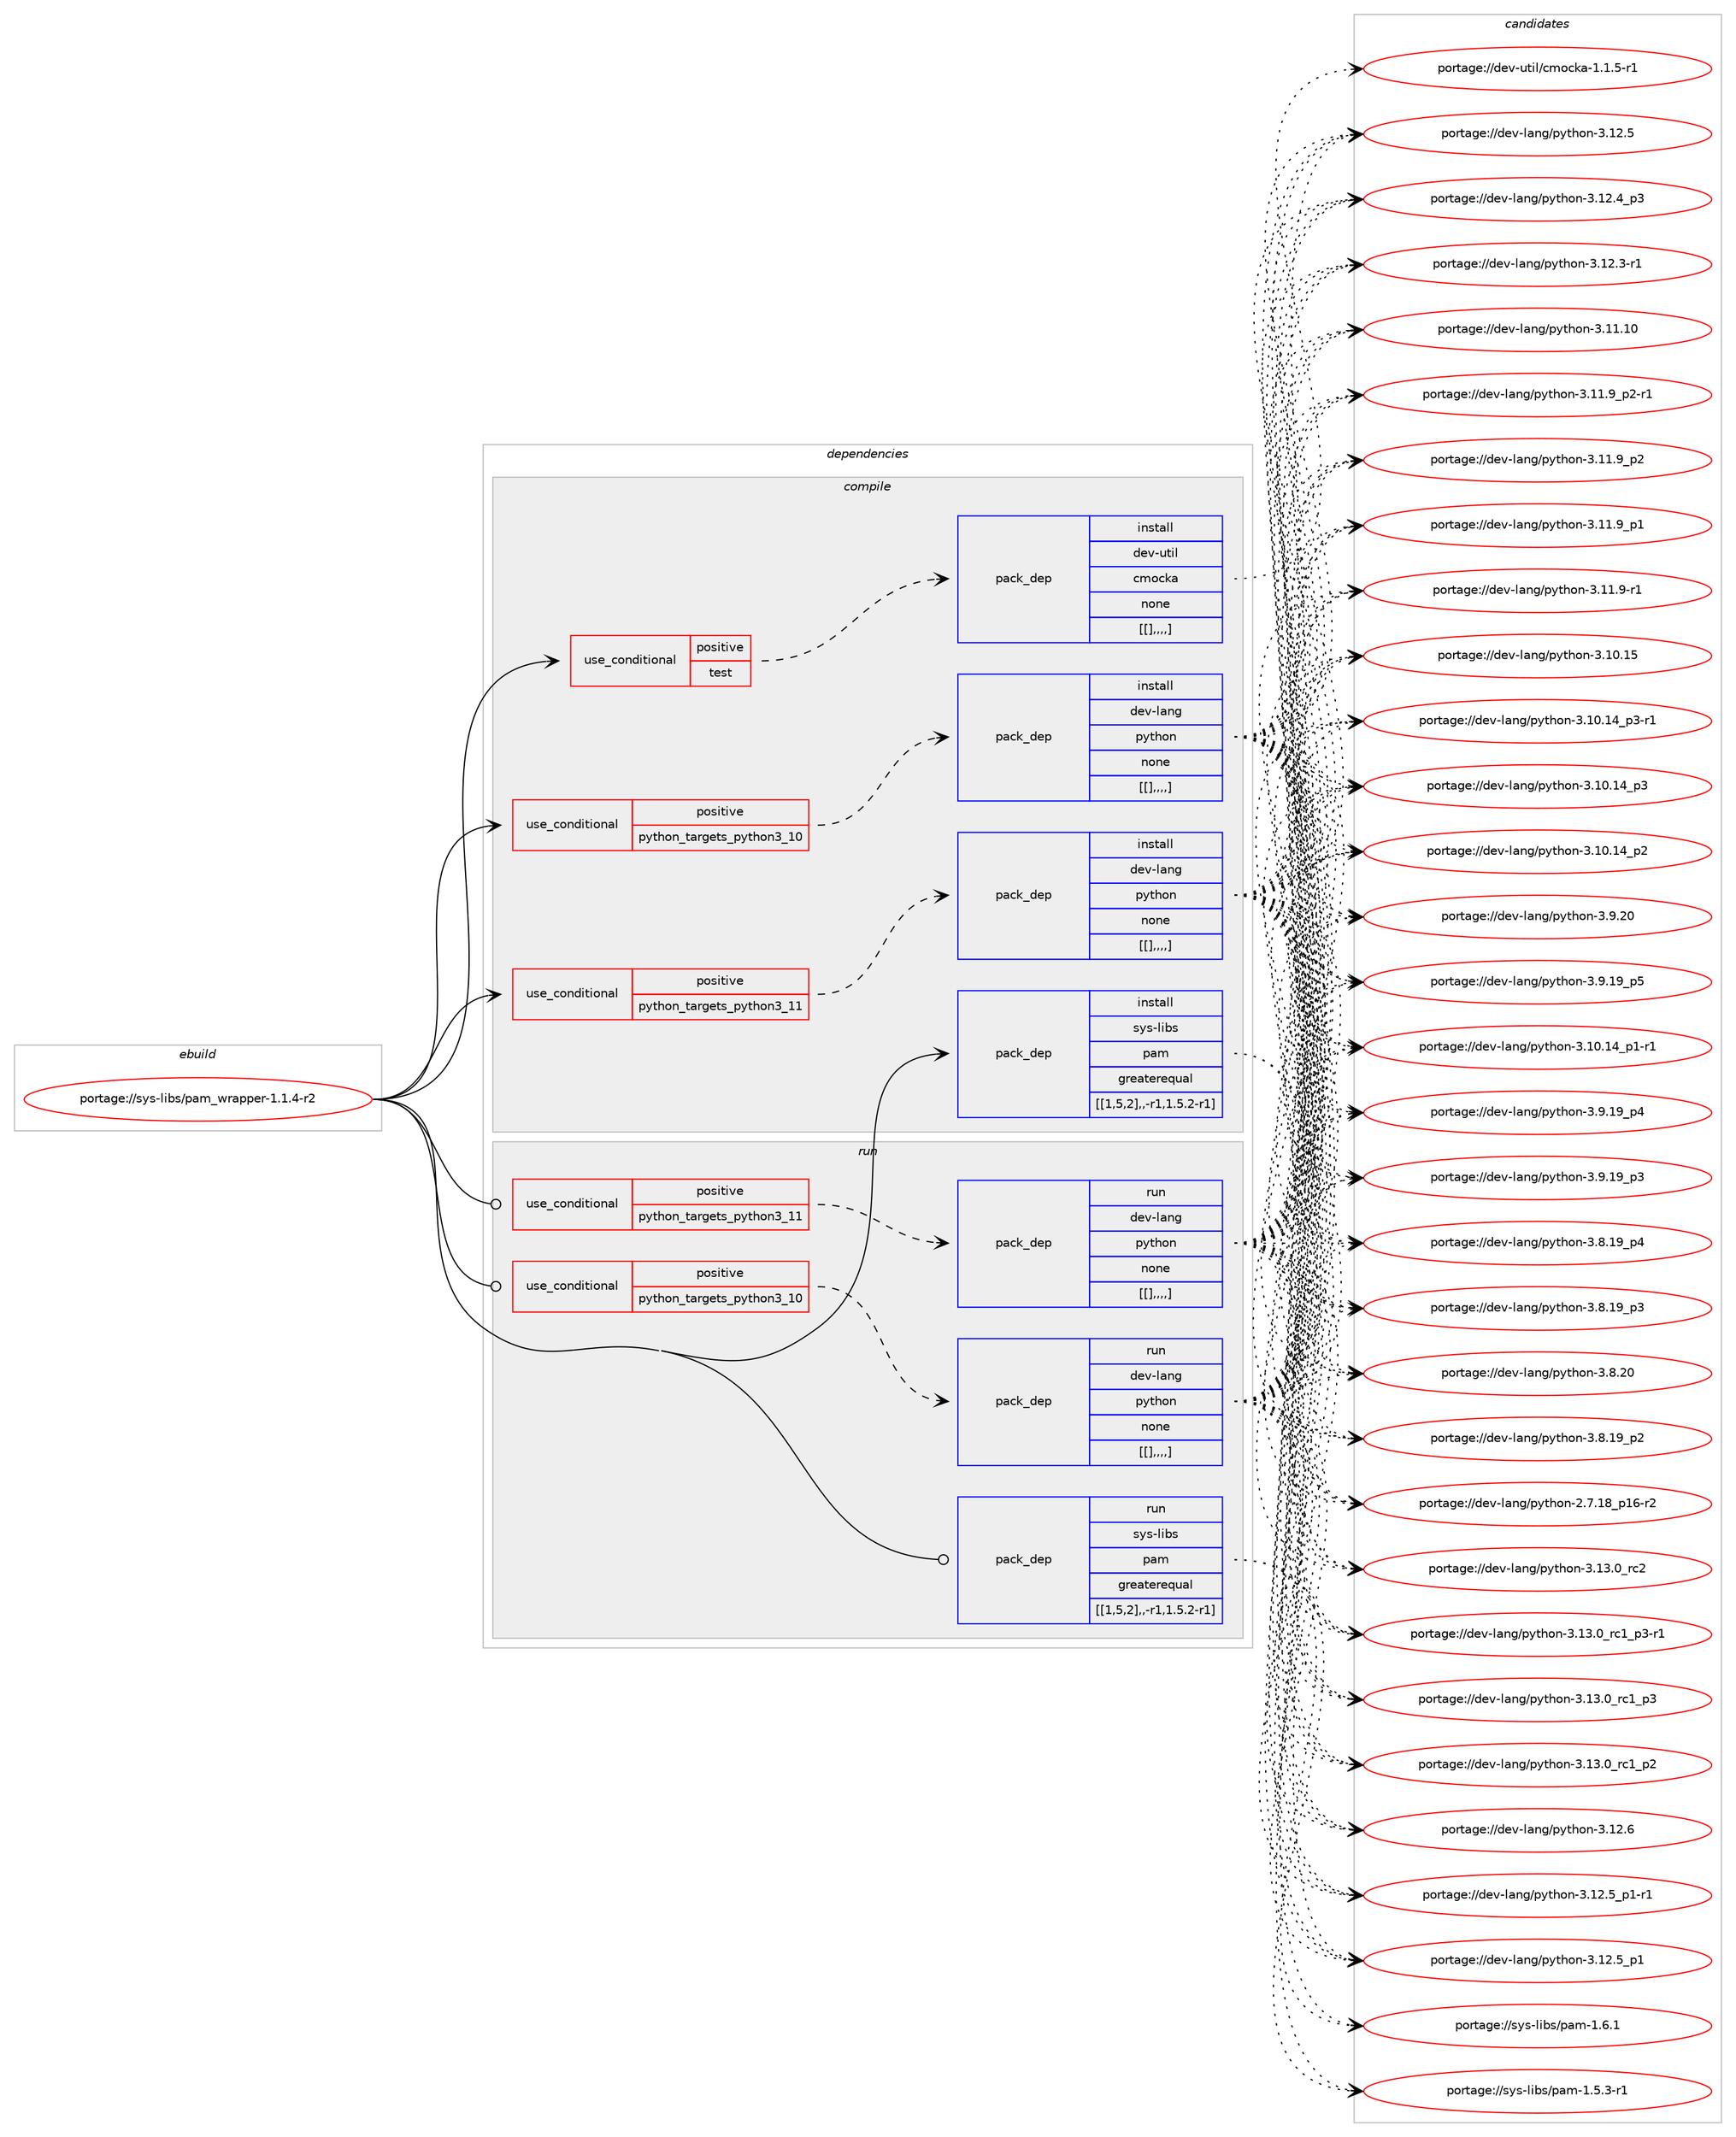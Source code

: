 digraph prolog {

# *************
# Graph options
# *************

newrank=true;
concentrate=true;
compound=true;
graph [rankdir=LR,fontname=Helvetica,fontsize=10,ranksep=1.5];#, ranksep=2.5, nodesep=0.2];
edge  [arrowhead=vee];
node  [fontname=Helvetica,fontsize=10];

# **********
# The ebuild
# **********

subgraph cluster_leftcol {
color=gray;
label=<<i>ebuild</i>>;
id [label="portage://sys-libs/pam_wrapper-1.1.4-r2", color=red, width=4, href="../sys-libs/pam_wrapper-1.1.4-r2.svg"];
}

# ****************
# The dependencies
# ****************

subgraph cluster_midcol {
color=gray;
label=<<i>dependencies</i>>;
subgraph cluster_compile {
fillcolor="#eeeeee";
style=filled;
label=<<i>compile</i>>;
subgraph cond122720 {
dependency460423 [label=<<TABLE BORDER="0" CELLBORDER="1" CELLSPACING="0" CELLPADDING="4"><TR><TD ROWSPAN="3" CELLPADDING="10">use_conditional</TD></TR><TR><TD>positive</TD></TR><TR><TD>python_targets_python3_10</TD></TR></TABLE>>, shape=none, color=red];
subgraph pack334583 {
dependency460424 [label=<<TABLE BORDER="0" CELLBORDER="1" CELLSPACING="0" CELLPADDING="4" WIDTH="220"><TR><TD ROWSPAN="6" CELLPADDING="30">pack_dep</TD></TR><TR><TD WIDTH="110">install</TD></TR><TR><TD>dev-lang</TD></TR><TR><TD>python</TD></TR><TR><TD>none</TD></TR><TR><TD>[[],,,,]</TD></TR></TABLE>>, shape=none, color=blue];
}
dependency460423:e -> dependency460424:w [weight=20,style="dashed",arrowhead="vee"];
}
id:e -> dependency460423:w [weight=20,style="solid",arrowhead="vee"];
subgraph cond122721 {
dependency460425 [label=<<TABLE BORDER="0" CELLBORDER="1" CELLSPACING="0" CELLPADDING="4"><TR><TD ROWSPAN="3" CELLPADDING="10">use_conditional</TD></TR><TR><TD>positive</TD></TR><TR><TD>python_targets_python3_11</TD></TR></TABLE>>, shape=none, color=red];
subgraph pack334584 {
dependency460426 [label=<<TABLE BORDER="0" CELLBORDER="1" CELLSPACING="0" CELLPADDING="4" WIDTH="220"><TR><TD ROWSPAN="6" CELLPADDING="30">pack_dep</TD></TR><TR><TD WIDTH="110">install</TD></TR><TR><TD>dev-lang</TD></TR><TR><TD>python</TD></TR><TR><TD>none</TD></TR><TR><TD>[[],,,,]</TD></TR></TABLE>>, shape=none, color=blue];
}
dependency460425:e -> dependency460426:w [weight=20,style="dashed",arrowhead="vee"];
}
id:e -> dependency460425:w [weight=20,style="solid",arrowhead="vee"];
subgraph cond122722 {
dependency460427 [label=<<TABLE BORDER="0" CELLBORDER="1" CELLSPACING="0" CELLPADDING="4"><TR><TD ROWSPAN="3" CELLPADDING="10">use_conditional</TD></TR><TR><TD>positive</TD></TR><TR><TD>test</TD></TR></TABLE>>, shape=none, color=red];
subgraph pack334585 {
dependency460428 [label=<<TABLE BORDER="0" CELLBORDER="1" CELLSPACING="0" CELLPADDING="4" WIDTH="220"><TR><TD ROWSPAN="6" CELLPADDING="30">pack_dep</TD></TR><TR><TD WIDTH="110">install</TD></TR><TR><TD>dev-util</TD></TR><TR><TD>cmocka</TD></TR><TR><TD>none</TD></TR><TR><TD>[[],,,,]</TD></TR></TABLE>>, shape=none, color=blue];
}
dependency460427:e -> dependency460428:w [weight=20,style="dashed",arrowhead="vee"];
}
id:e -> dependency460427:w [weight=20,style="solid",arrowhead="vee"];
subgraph pack334586 {
dependency460429 [label=<<TABLE BORDER="0" CELLBORDER="1" CELLSPACING="0" CELLPADDING="4" WIDTH="220"><TR><TD ROWSPAN="6" CELLPADDING="30">pack_dep</TD></TR><TR><TD WIDTH="110">install</TD></TR><TR><TD>sys-libs</TD></TR><TR><TD>pam</TD></TR><TR><TD>greaterequal</TD></TR><TR><TD>[[1,5,2],,-r1,1.5.2-r1]</TD></TR></TABLE>>, shape=none, color=blue];
}
id:e -> dependency460429:w [weight=20,style="solid",arrowhead="vee"];
}
subgraph cluster_compileandrun {
fillcolor="#eeeeee";
style=filled;
label=<<i>compile and run</i>>;
}
subgraph cluster_run {
fillcolor="#eeeeee";
style=filled;
label=<<i>run</i>>;
subgraph cond122723 {
dependency460430 [label=<<TABLE BORDER="0" CELLBORDER="1" CELLSPACING="0" CELLPADDING="4"><TR><TD ROWSPAN="3" CELLPADDING="10">use_conditional</TD></TR><TR><TD>positive</TD></TR><TR><TD>python_targets_python3_10</TD></TR></TABLE>>, shape=none, color=red];
subgraph pack334587 {
dependency460431 [label=<<TABLE BORDER="0" CELLBORDER="1" CELLSPACING="0" CELLPADDING="4" WIDTH="220"><TR><TD ROWSPAN="6" CELLPADDING="30">pack_dep</TD></TR><TR><TD WIDTH="110">run</TD></TR><TR><TD>dev-lang</TD></TR><TR><TD>python</TD></TR><TR><TD>none</TD></TR><TR><TD>[[],,,,]</TD></TR></TABLE>>, shape=none, color=blue];
}
dependency460430:e -> dependency460431:w [weight=20,style="dashed",arrowhead="vee"];
}
id:e -> dependency460430:w [weight=20,style="solid",arrowhead="odot"];
subgraph cond122724 {
dependency460432 [label=<<TABLE BORDER="0" CELLBORDER="1" CELLSPACING="0" CELLPADDING="4"><TR><TD ROWSPAN="3" CELLPADDING="10">use_conditional</TD></TR><TR><TD>positive</TD></TR><TR><TD>python_targets_python3_11</TD></TR></TABLE>>, shape=none, color=red];
subgraph pack334588 {
dependency460433 [label=<<TABLE BORDER="0" CELLBORDER="1" CELLSPACING="0" CELLPADDING="4" WIDTH="220"><TR><TD ROWSPAN="6" CELLPADDING="30">pack_dep</TD></TR><TR><TD WIDTH="110">run</TD></TR><TR><TD>dev-lang</TD></TR><TR><TD>python</TD></TR><TR><TD>none</TD></TR><TR><TD>[[],,,,]</TD></TR></TABLE>>, shape=none, color=blue];
}
dependency460432:e -> dependency460433:w [weight=20,style="dashed",arrowhead="vee"];
}
id:e -> dependency460432:w [weight=20,style="solid",arrowhead="odot"];
subgraph pack334589 {
dependency460434 [label=<<TABLE BORDER="0" CELLBORDER="1" CELLSPACING="0" CELLPADDING="4" WIDTH="220"><TR><TD ROWSPAN="6" CELLPADDING="30">pack_dep</TD></TR><TR><TD WIDTH="110">run</TD></TR><TR><TD>sys-libs</TD></TR><TR><TD>pam</TD></TR><TR><TD>greaterequal</TD></TR><TR><TD>[[1,5,2],,-r1,1.5.2-r1]</TD></TR></TABLE>>, shape=none, color=blue];
}
id:e -> dependency460434:w [weight=20,style="solid",arrowhead="odot"];
}
}

# **************
# The candidates
# **************

subgraph cluster_choices {
rank=same;
color=gray;
label=<<i>candidates</i>>;

subgraph choice334583 {
color=black;
nodesep=1;
choice10010111845108971101034711212111610411111045514649514648951149950 [label="portage://dev-lang/python-3.13.0_rc2", color=red, width=4,href="../dev-lang/python-3.13.0_rc2.svg"];
choice1001011184510897110103471121211161041111104551464951464895114994995112514511449 [label="portage://dev-lang/python-3.13.0_rc1_p3-r1", color=red, width=4,href="../dev-lang/python-3.13.0_rc1_p3-r1.svg"];
choice100101118451089711010347112121116104111110455146495146489511499499511251 [label="portage://dev-lang/python-3.13.0_rc1_p3", color=red, width=4,href="../dev-lang/python-3.13.0_rc1_p3.svg"];
choice100101118451089711010347112121116104111110455146495146489511499499511250 [label="portage://dev-lang/python-3.13.0_rc1_p2", color=red, width=4,href="../dev-lang/python-3.13.0_rc1_p2.svg"];
choice10010111845108971101034711212111610411111045514649504654 [label="portage://dev-lang/python-3.12.6", color=red, width=4,href="../dev-lang/python-3.12.6.svg"];
choice1001011184510897110103471121211161041111104551464950465395112494511449 [label="portage://dev-lang/python-3.12.5_p1-r1", color=red, width=4,href="../dev-lang/python-3.12.5_p1-r1.svg"];
choice100101118451089711010347112121116104111110455146495046539511249 [label="portage://dev-lang/python-3.12.5_p1", color=red, width=4,href="../dev-lang/python-3.12.5_p1.svg"];
choice10010111845108971101034711212111610411111045514649504653 [label="portage://dev-lang/python-3.12.5", color=red, width=4,href="../dev-lang/python-3.12.5.svg"];
choice100101118451089711010347112121116104111110455146495046529511251 [label="portage://dev-lang/python-3.12.4_p3", color=red, width=4,href="../dev-lang/python-3.12.4_p3.svg"];
choice100101118451089711010347112121116104111110455146495046514511449 [label="portage://dev-lang/python-3.12.3-r1", color=red, width=4,href="../dev-lang/python-3.12.3-r1.svg"];
choice1001011184510897110103471121211161041111104551464949464948 [label="portage://dev-lang/python-3.11.10", color=red, width=4,href="../dev-lang/python-3.11.10.svg"];
choice1001011184510897110103471121211161041111104551464949465795112504511449 [label="portage://dev-lang/python-3.11.9_p2-r1", color=red, width=4,href="../dev-lang/python-3.11.9_p2-r1.svg"];
choice100101118451089711010347112121116104111110455146494946579511250 [label="portage://dev-lang/python-3.11.9_p2", color=red, width=4,href="../dev-lang/python-3.11.9_p2.svg"];
choice100101118451089711010347112121116104111110455146494946579511249 [label="portage://dev-lang/python-3.11.9_p1", color=red, width=4,href="../dev-lang/python-3.11.9_p1.svg"];
choice100101118451089711010347112121116104111110455146494946574511449 [label="portage://dev-lang/python-3.11.9-r1", color=red, width=4,href="../dev-lang/python-3.11.9-r1.svg"];
choice1001011184510897110103471121211161041111104551464948464953 [label="portage://dev-lang/python-3.10.15", color=red, width=4,href="../dev-lang/python-3.10.15.svg"];
choice100101118451089711010347112121116104111110455146494846495295112514511449 [label="portage://dev-lang/python-3.10.14_p3-r1", color=red, width=4,href="../dev-lang/python-3.10.14_p3-r1.svg"];
choice10010111845108971101034711212111610411111045514649484649529511251 [label="portage://dev-lang/python-3.10.14_p3", color=red, width=4,href="../dev-lang/python-3.10.14_p3.svg"];
choice10010111845108971101034711212111610411111045514649484649529511250 [label="portage://dev-lang/python-3.10.14_p2", color=red, width=4,href="../dev-lang/python-3.10.14_p2.svg"];
choice100101118451089711010347112121116104111110455146494846495295112494511449 [label="portage://dev-lang/python-3.10.14_p1-r1", color=red, width=4,href="../dev-lang/python-3.10.14_p1-r1.svg"];
choice10010111845108971101034711212111610411111045514657465048 [label="portage://dev-lang/python-3.9.20", color=red, width=4,href="../dev-lang/python-3.9.20.svg"];
choice100101118451089711010347112121116104111110455146574649579511253 [label="portage://dev-lang/python-3.9.19_p5", color=red, width=4,href="../dev-lang/python-3.9.19_p5.svg"];
choice100101118451089711010347112121116104111110455146574649579511252 [label="portage://dev-lang/python-3.9.19_p4", color=red, width=4,href="../dev-lang/python-3.9.19_p4.svg"];
choice100101118451089711010347112121116104111110455146574649579511251 [label="portage://dev-lang/python-3.9.19_p3", color=red, width=4,href="../dev-lang/python-3.9.19_p3.svg"];
choice10010111845108971101034711212111610411111045514656465048 [label="portage://dev-lang/python-3.8.20", color=red, width=4,href="../dev-lang/python-3.8.20.svg"];
choice100101118451089711010347112121116104111110455146564649579511252 [label="portage://dev-lang/python-3.8.19_p4", color=red, width=4,href="../dev-lang/python-3.8.19_p4.svg"];
choice100101118451089711010347112121116104111110455146564649579511251 [label="portage://dev-lang/python-3.8.19_p3", color=red, width=4,href="../dev-lang/python-3.8.19_p3.svg"];
choice100101118451089711010347112121116104111110455146564649579511250 [label="portage://dev-lang/python-3.8.19_p2", color=red, width=4,href="../dev-lang/python-3.8.19_p2.svg"];
choice100101118451089711010347112121116104111110455046554649569511249544511450 [label="portage://dev-lang/python-2.7.18_p16-r2", color=red, width=4,href="../dev-lang/python-2.7.18_p16-r2.svg"];
dependency460424:e -> choice10010111845108971101034711212111610411111045514649514648951149950:w [style=dotted,weight="100"];
dependency460424:e -> choice1001011184510897110103471121211161041111104551464951464895114994995112514511449:w [style=dotted,weight="100"];
dependency460424:e -> choice100101118451089711010347112121116104111110455146495146489511499499511251:w [style=dotted,weight="100"];
dependency460424:e -> choice100101118451089711010347112121116104111110455146495146489511499499511250:w [style=dotted,weight="100"];
dependency460424:e -> choice10010111845108971101034711212111610411111045514649504654:w [style=dotted,weight="100"];
dependency460424:e -> choice1001011184510897110103471121211161041111104551464950465395112494511449:w [style=dotted,weight="100"];
dependency460424:e -> choice100101118451089711010347112121116104111110455146495046539511249:w [style=dotted,weight="100"];
dependency460424:e -> choice10010111845108971101034711212111610411111045514649504653:w [style=dotted,weight="100"];
dependency460424:e -> choice100101118451089711010347112121116104111110455146495046529511251:w [style=dotted,weight="100"];
dependency460424:e -> choice100101118451089711010347112121116104111110455146495046514511449:w [style=dotted,weight="100"];
dependency460424:e -> choice1001011184510897110103471121211161041111104551464949464948:w [style=dotted,weight="100"];
dependency460424:e -> choice1001011184510897110103471121211161041111104551464949465795112504511449:w [style=dotted,weight="100"];
dependency460424:e -> choice100101118451089711010347112121116104111110455146494946579511250:w [style=dotted,weight="100"];
dependency460424:e -> choice100101118451089711010347112121116104111110455146494946579511249:w [style=dotted,weight="100"];
dependency460424:e -> choice100101118451089711010347112121116104111110455146494946574511449:w [style=dotted,weight="100"];
dependency460424:e -> choice1001011184510897110103471121211161041111104551464948464953:w [style=dotted,weight="100"];
dependency460424:e -> choice100101118451089711010347112121116104111110455146494846495295112514511449:w [style=dotted,weight="100"];
dependency460424:e -> choice10010111845108971101034711212111610411111045514649484649529511251:w [style=dotted,weight="100"];
dependency460424:e -> choice10010111845108971101034711212111610411111045514649484649529511250:w [style=dotted,weight="100"];
dependency460424:e -> choice100101118451089711010347112121116104111110455146494846495295112494511449:w [style=dotted,weight="100"];
dependency460424:e -> choice10010111845108971101034711212111610411111045514657465048:w [style=dotted,weight="100"];
dependency460424:e -> choice100101118451089711010347112121116104111110455146574649579511253:w [style=dotted,weight="100"];
dependency460424:e -> choice100101118451089711010347112121116104111110455146574649579511252:w [style=dotted,weight="100"];
dependency460424:e -> choice100101118451089711010347112121116104111110455146574649579511251:w [style=dotted,weight="100"];
dependency460424:e -> choice10010111845108971101034711212111610411111045514656465048:w [style=dotted,weight="100"];
dependency460424:e -> choice100101118451089711010347112121116104111110455146564649579511252:w [style=dotted,weight="100"];
dependency460424:e -> choice100101118451089711010347112121116104111110455146564649579511251:w [style=dotted,weight="100"];
dependency460424:e -> choice100101118451089711010347112121116104111110455146564649579511250:w [style=dotted,weight="100"];
dependency460424:e -> choice100101118451089711010347112121116104111110455046554649569511249544511450:w [style=dotted,weight="100"];
}
subgraph choice334584 {
color=black;
nodesep=1;
choice10010111845108971101034711212111610411111045514649514648951149950 [label="portage://dev-lang/python-3.13.0_rc2", color=red, width=4,href="../dev-lang/python-3.13.0_rc2.svg"];
choice1001011184510897110103471121211161041111104551464951464895114994995112514511449 [label="portage://dev-lang/python-3.13.0_rc1_p3-r1", color=red, width=4,href="../dev-lang/python-3.13.0_rc1_p3-r1.svg"];
choice100101118451089711010347112121116104111110455146495146489511499499511251 [label="portage://dev-lang/python-3.13.0_rc1_p3", color=red, width=4,href="../dev-lang/python-3.13.0_rc1_p3.svg"];
choice100101118451089711010347112121116104111110455146495146489511499499511250 [label="portage://dev-lang/python-3.13.0_rc1_p2", color=red, width=4,href="../dev-lang/python-3.13.0_rc1_p2.svg"];
choice10010111845108971101034711212111610411111045514649504654 [label="portage://dev-lang/python-3.12.6", color=red, width=4,href="../dev-lang/python-3.12.6.svg"];
choice1001011184510897110103471121211161041111104551464950465395112494511449 [label="portage://dev-lang/python-3.12.5_p1-r1", color=red, width=4,href="../dev-lang/python-3.12.5_p1-r1.svg"];
choice100101118451089711010347112121116104111110455146495046539511249 [label="portage://dev-lang/python-3.12.5_p1", color=red, width=4,href="../dev-lang/python-3.12.5_p1.svg"];
choice10010111845108971101034711212111610411111045514649504653 [label="portage://dev-lang/python-3.12.5", color=red, width=4,href="../dev-lang/python-3.12.5.svg"];
choice100101118451089711010347112121116104111110455146495046529511251 [label="portage://dev-lang/python-3.12.4_p3", color=red, width=4,href="../dev-lang/python-3.12.4_p3.svg"];
choice100101118451089711010347112121116104111110455146495046514511449 [label="portage://dev-lang/python-3.12.3-r1", color=red, width=4,href="../dev-lang/python-3.12.3-r1.svg"];
choice1001011184510897110103471121211161041111104551464949464948 [label="portage://dev-lang/python-3.11.10", color=red, width=4,href="../dev-lang/python-3.11.10.svg"];
choice1001011184510897110103471121211161041111104551464949465795112504511449 [label="portage://dev-lang/python-3.11.9_p2-r1", color=red, width=4,href="../dev-lang/python-3.11.9_p2-r1.svg"];
choice100101118451089711010347112121116104111110455146494946579511250 [label="portage://dev-lang/python-3.11.9_p2", color=red, width=4,href="../dev-lang/python-3.11.9_p2.svg"];
choice100101118451089711010347112121116104111110455146494946579511249 [label="portage://dev-lang/python-3.11.9_p1", color=red, width=4,href="../dev-lang/python-3.11.9_p1.svg"];
choice100101118451089711010347112121116104111110455146494946574511449 [label="portage://dev-lang/python-3.11.9-r1", color=red, width=4,href="../dev-lang/python-3.11.9-r1.svg"];
choice1001011184510897110103471121211161041111104551464948464953 [label="portage://dev-lang/python-3.10.15", color=red, width=4,href="../dev-lang/python-3.10.15.svg"];
choice100101118451089711010347112121116104111110455146494846495295112514511449 [label="portage://dev-lang/python-3.10.14_p3-r1", color=red, width=4,href="../dev-lang/python-3.10.14_p3-r1.svg"];
choice10010111845108971101034711212111610411111045514649484649529511251 [label="portage://dev-lang/python-3.10.14_p3", color=red, width=4,href="../dev-lang/python-3.10.14_p3.svg"];
choice10010111845108971101034711212111610411111045514649484649529511250 [label="portage://dev-lang/python-3.10.14_p2", color=red, width=4,href="../dev-lang/python-3.10.14_p2.svg"];
choice100101118451089711010347112121116104111110455146494846495295112494511449 [label="portage://dev-lang/python-3.10.14_p1-r1", color=red, width=4,href="../dev-lang/python-3.10.14_p1-r1.svg"];
choice10010111845108971101034711212111610411111045514657465048 [label="portage://dev-lang/python-3.9.20", color=red, width=4,href="../dev-lang/python-3.9.20.svg"];
choice100101118451089711010347112121116104111110455146574649579511253 [label="portage://dev-lang/python-3.9.19_p5", color=red, width=4,href="../dev-lang/python-3.9.19_p5.svg"];
choice100101118451089711010347112121116104111110455146574649579511252 [label="portage://dev-lang/python-3.9.19_p4", color=red, width=4,href="../dev-lang/python-3.9.19_p4.svg"];
choice100101118451089711010347112121116104111110455146574649579511251 [label="portage://dev-lang/python-3.9.19_p3", color=red, width=4,href="../dev-lang/python-3.9.19_p3.svg"];
choice10010111845108971101034711212111610411111045514656465048 [label="portage://dev-lang/python-3.8.20", color=red, width=4,href="../dev-lang/python-3.8.20.svg"];
choice100101118451089711010347112121116104111110455146564649579511252 [label="portage://dev-lang/python-3.8.19_p4", color=red, width=4,href="../dev-lang/python-3.8.19_p4.svg"];
choice100101118451089711010347112121116104111110455146564649579511251 [label="portage://dev-lang/python-3.8.19_p3", color=red, width=4,href="../dev-lang/python-3.8.19_p3.svg"];
choice100101118451089711010347112121116104111110455146564649579511250 [label="portage://dev-lang/python-3.8.19_p2", color=red, width=4,href="../dev-lang/python-3.8.19_p2.svg"];
choice100101118451089711010347112121116104111110455046554649569511249544511450 [label="portage://dev-lang/python-2.7.18_p16-r2", color=red, width=4,href="../dev-lang/python-2.7.18_p16-r2.svg"];
dependency460426:e -> choice10010111845108971101034711212111610411111045514649514648951149950:w [style=dotted,weight="100"];
dependency460426:e -> choice1001011184510897110103471121211161041111104551464951464895114994995112514511449:w [style=dotted,weight="100"];
dependency460426:e -> choice100101118451089711010347112121116104111110455146495146489511499499511251:w [style=dotted,weight="100"];
dependency460426:e -> choice100101118451089711010347112121116104111110455146495146489511499499511250:w [style=dotted,weight="100"];
dependency460426:e -> choice10010111845108971101034711212111610411111045514649504654:w [style=dotted,weight="100"];
dependency460426:e -> choice1001011184510897110103471121211161041111104551464950465395112494511449:w [style=dotted,weight="100"];
dependency460426:e -> choice100101118451089711010347112121116104111110455146495046539511249:w [style=dotted,weight="100"];
dependency460426:e -> choice10010111845108971101034711212111610411111045514649504653:w [style=dotted,weight="100"];
dependency460426:e -> choice100101118451089711010347112121116104111110455146495046529511251:w [style=dotted,weight="100"];
dependency460426:e -> choice100101118451089711010347112121116104111110455146495046514511449:w [style=dotted,weight="100"];
dependency460426:e -> choice1001011184510897110103471121211161041111104551464949464948:w [style=dotted,weight="100"];
dependency460426:e -> choice1001011184510897110103471121211161041111104551464949465795112504511449:w [style=dotted,weight="100"];
dependency460426:e -> choice100101118451089711010347112121116104111110455146494946579511250:w [style=dotted,weight="100"];
dependency460426:e -> choice100101118451089711010347112121116104111110455146494946579511249:w [style=dotted,weight="100"];
dependency460426:e -> choice100101118451089711010347112121116104111110455146494946574511449:w [style=dotted,weight="100"];
dependency460426:e -> choice1001011184510897110103471121211161041111104551464948464953:w [style=dotted,weight="100"];
dependency460426:e -> choice100101118451089711010347112121116104111110455146494846495295112514511449:w [style=dotted,weight="100"];
dependency460426:e -> choice10010111845108971101034711212111610411111045514649484649529511251:w [style=dotted,weight="100"];
dependency460426:e -> choice10010111845108971101034711212111610411111045514649484649529511250:w [style=dotted,weight="100"];
dependency460426:e -> choice100101118451089711010347112121116104111110455146494846495295112494511449:w [style=dotted,weight="100"];
dependency460426:e -> choice10010111845108971101034711212111610411111045514657465048:w [style=dotted,weight="100"];
dependency460426:e -> choice100101118451089711010347112121116104111110455146574649579511253:w [style=dotted,weight="100"];
dependency460426:e -> choice100101118451089711010347112121116104111110455146574649579511252:w [style=dotted,weight="100"];
dependency460426:e -> choice100101118451089711010347112121116104111110455146574649579511251:w [style=dotted,weight="100"];
dependency460426:e -> choice10010111845108971101034711212111610411111045514656465048:w [style=dotted,weight="100"];
dependency460426:e -> choice100101118451089711010347112121116104111110455146564649579511252:w [style=dotted,weight="100"];
dependency460426:e -> choice100101118451089711010347112121116104111110455146564649579511251:w [style=dotted,weight="100"];
dependency460426:e -> choice100101118451089711010347112121116104111110455146564649579511250:w [style=dotted,weight="100"];
dependency460426:e -> choice100101118451089711010347112121116104111110455046554649569511249544511450:w [style=dotted,weight="100"];
}
subgraph choice334585 {
color=black;
nodesep=1;
choice10010111845117116105108479910911199107974549464946534511449 [label="portage://dev-util/cmocka-1.1.5-r1", color=red, width=4,href="../dev-util/cmocka-1.1.5-r1.svg"];
dependency460428:e -> choice10010111845117116105108479910911199107974549464946534511449:w [style=dotted,weight="100"];
}
subgraph choice334586 {
color=black;
nodesep=1;
choice11512111545108105981154711297109454946544649 [label="portage://sys-libs/pam-1.6.1", color=red, width=4,href="../sys-libs/pam-1.6.1.svg"];
choice115121115451081059811547112971094549465346514511449 [label="portage://sys-libs/pam-1.5.3-r1", color=red, width=4,href="../sys-libs/pam-1.5.3-r1.svg"];
dependency460429:e -> choice11512111545108105981154711297109454946544649:w [style=dotted,weight="100"];
dependency460429:e -> choice115121115451081059811547112971094549465346514511449:w [style=dotted,weight="100"];
}
subgraph choice334587 {
color=black;
nodesep=1;
choice10010111845108971101034711212111610411111045514649514648951149950 [label="portage://dev-lang/python-3.13.0_rc2", color=red, width=4,href="../dev-lang/python-3.13.0_rc2.svg"];
choice1001011184510897110103471121211161041111104551464951464895114994995112514511449 [label="portage://dev-lang/python-3.13.0_rc1_p3-r1", color=red, width=4,href="../dev-lang/python-3.13.0_rc1_p3-r1.svg"];
choice100101118451089711010347112121116104111110455146495146489511499499511251 [label="portage://dev-lang/python-3.13.0_rc1_p3", color=red, width=4,href="../dev-lang/python-3.13.0_rc1_p3.svg"];
choice100101118451089711010347112121116104111110455146495146489511499499511250 [label="portage://dev-lang/python-3.13.0_rc1_p2", color=red, width=4,href="../dev-lang/python-3.13.0_rc1_p2.svg"];
choice10010111845108971101034711212111610411111045514649504654 [label="portage://dev-lang/python-3.12.6", color=red, width=4,href="../dev-lang/python-3.12.6.svg"];
choice1001011184510897110103471121211161041111104551464950465395112494511449 [label="portage://dev-lang/python-3.12.5_p1-r1", color=red, width=4,href="../dev-lang/python-3.12.5_p1-r1.svg"];
choice100101118451089711010347112121116104111110455146495046539511249 [label="portage://dev-lang/python-3.12.5_p1", color=red, width=4,href="../dev-lang/python-3.12.5_p1.svg"];
choice10010111845108971101034711212111610411111045514649504653 [label="portage://dev-lang/python-3.12.5", color=red, width=4,href="../dev-lang/python-3.12.5.svg"];
choice100101118451089711010347112121116104111110455146495046529511251 [label="portage://dev-lang/python-3.12.4_p3", color=red, width=4,href="../dev-lang/python-3.12.4_p3.svg"];
choice100101118451089711010347112121116104111110455146495046514511449 [label="portage://dev-lang/python-3.12.3-r1", color=red, width=4,href="../dev-lang/python-3.12.3-r1.svg"];
choice1001011184510897110103471121211161041111104551464949464948 [label="portage://dev-lang/python-3.11.10", color=red, width=4,href="../dev-lang/python-3.11.10.svg"];
choice1001011184510897110103471121211161041111104551464949465795112504511449 [label="portage://dev-lang/python-3.11.9_p2-r1", color=red, width=4,href="../dev-lang/python-3.11.9_p2-r1.svg"];
choice100101118451089711010347112121116104111110455146494946579511250 [label="portage://dev-lang/python-3.11.9_p2", color=red, width=4,href="../dev-lang/python-3.11.9_p2.svg"];
choice100101118451089711010347112121116104111110455146494946579511249 [label="portage://dev-lang/python-3.11.9_p1", color=red, width=4,href="../dev-lang/python-3.11.9_p1.svg"];
choice100101118451089711010347112121116104111110455146494946574511449 [label="portage://dev-lang/python-3.11.9-r1", color=red, width=4,href="../dev-lang/python-3.11.9-r1.svg"];
choice1001011184510897110103471121211161041111104551464948464953 [label="portage://dev-lang/python-3.10.15", color=red, width=4,href="../dev-lang/python-3.10.15.svg"];
choice100101118451089711010347112121116104111110455146494846495295112514511449 [label="portage://dev-lang/python-3.10.14_p3-r1", color=red, width=4,href="../dev-lang/python-3.10.14_p3-r1.svg"];
choice10010111845108971101034711212111610411111045514649484649529511251 [label="portage://dev-lang/python-3.10.14_p3", color=red, width=4,href="../dev-lang/python-3.10.14_p3.svg"];
choice10010111845108971101034711212111610411111045514649484649529511250 [label="portage://dev-lang/python-3.10.14_p2", color=red, width=4,href="../dev-lang/python-3.10.14_p2.svg"];
choice100101118451089711010347112121116104111110455146494846495295112494511449 [label="portage://dev-lang/python-3.10.14_p1-r1", color=red, width=4,href="../dev-lang/python-3.10.14_p1-r1.svg"];
choice10010111845108971101034711212111610411111045514657465048 [label="portage://dev-lang/python-3.9.20", color=red, width=4,href="../dev-lang/python-3.9.20.svg"];
choice100101118451089711010347112121116104111110455146574649579511253 [label="portage://dev-lang/python-3.9.19_p5", color=red, width=4,href="../dev-lang/python-3.9.19_p5.svg"];
choice100101118451089711010347112121116104111110455146574649579511252 [label="portage://dev-lang/python-3.9.19_p4", color=red, width=4,href="../dev-lang/python-3.9.19_p4.svg"];
choice100101118451089711010347112121116104111110455146574649579511251 [label="portage://dev-lang/python-3.9.19_p3", color=red, width=4,href="../dev-lang/python-3.9.19_p3.svg"];
choice10010111845108971101034711212111610411111045514656465048 [label="portage://dev-lang/python-3.8.20", color=red, width=4,href="../dev-lang/python-3.8.20.svg"];
choice100101118451089711010347112121116104111110455146564649579511252 [label="portage://dev-lang/python-3.8.19_p4", color=red, width=4,href="../dev-lang/python-3.8.19_p4.svg"];
choice100101118451089711010347112121116104111110455146564649579511251 [label="portage://dev-lang/python-3.8.19_p3", color=red, width=4,href="../dev-lang/python-3.8.19_p3.svg"];
choice100101118451089711010347112121116104111110455146564649579511250 [label="portage://dev-lang/python-3.8.19_p2", color=red, width=4,href="../dev-lang/python-3.8.19_p2.svg"];
choice100101118451089711010347112121116104111110455046554649569511249544511450 [label="portage://dev-lang/python-2.7.18_p16-r2", color=red, width=4,href="../dev-lang/python-2.7.18_p16-r2.svg"];
dependency460431:e -> choice10010111845108971101034711212111610411111045514649514648951149950:w [style=dotted,weight="100"];
dependency460431:e -> choice1001011184510897110103471121211161041111104551464951464895114994995112514511449:w [style=dotted,weight="100"];
dependency460431:e -> choice100101118451089711010347112121116104111110455146495146489511499499511251:w [style=dotted,weight="100"];
dependency460431:e -> choice100101118451089711010347112121116104111110455146495146489511499499511250:w [style=dotted,weight="100"];
dependency460431:e -> choice10010111845108971101034711212111610411111045514649504654:w [style=dotted,weight="100"];
dependency460431:e -> choice1001011184510897110103471121211161041111104551464950465395112494511449:w [style=dotted,weight="100"];
dependency460431:e -> choice100101118451089711010347112121116104111110455146495046539511249:w [style=dotted,weight="100"];
dependency460431:e -> choice10010111845108971101034711212111610411111045514649504653:w [style=dotted,weight="100"];
dependency460431:e -> choice100101118451089711010347112121116104111110455146495046529511251:w [style=dotted,weight="100"];
dependency460431:e -> choice100101118451089711010347112121116104111110455146495046514511449:w [style=dotted,weight="100"];
dependency460431:e -> choice1001011184510897110103471121211161041111104551464949464948:w [style=dotted,weight="100"];
dependency460431:e -> choice1001011184510897110103471121211161041111104551464949465795112504511449:w [style=dotted,weight="100"];
dependency460431:e -> choice100101118451089711010347112121116104111110455146494946579511250:w [style=dotted,weight="100"];
dependency460431:e -> choice100101118451089711010347112121116104111110455146494946579511249:w [style=dotted,weight="100"];
dependency460431:e -> choice100101118451089711010347112121116104111110455146494946574511449:w [style=dotted,weight="100"];
dependency460431:e -> choice1001011184510897110103471121211161041111104551464948464953:w [style=dotted,weight="100"];
dependency460431:e -> choice100101118451089711010347112121116104111110455146494846495295112514511449:w [style=dotted,weight="100"];
dependency460431:e -> choice10010111845108971101034711212111610411111045514649484649529511251:w [style=dotted,weight="100"];
dependency460431:e -> choice10010111845108971101034711212111610411111045514649484649529511250:w [style=dotted,weight="100"];
dependency460431:e -> choice100101118451089711010347112121116104111110455146494846495295112494511449:w [style=dotted,weight="100"];
dependency460431:e -> choice10010111845108971101034711212111610411111045514657465048:w [style=dotted,weight="100"];
dependency460431:e -> choice100101118451089711010347112121116104111110455146574649579511253:w [style=dotted,weight="100"];
dependency460431:e -> choice100101118451089711010347112121116104111110455146574649579511252:w [style=dotted,weight="100"];
dependency460431:e -> choice100101118451089711010347112121116104111110455146574649579511251:w [style=dotted,weight="100"];
dependency460431:e -> choice10010111845108971101034711212111610411111045514656465048:w [style=dotted,weight="100"];
dependency460431:e -> choice100101118451089711010347112121116104111110455146564649579511252:w [style=dotted,weight="100"];
dependency460431:e -> choice100101118451089711010347112121116104111110455146564649579511251:w [style=dotted,weight="100"];
dependency460431:e -> choice100101118451089711010347112121116104111110455146564649579511250:w [style=dotted,weight="100"];
dependency460431:e -> choice100101118451089711010347112121116104111110455046554649569511249544511450:w [style=dotted,weight="100"];
}
subgraph choice334588 {
color=black;
nodesep=1;
choice10010111845108971101034711212111610411111045514649514648951149950 [label="portage://dev-lang/python-3.13.0_rc2", color=red, width=4,href="../dev-lang/python-3.13.0_rc2.svg"];
choice1001011184510897110103471121211161041111104551464951464895114994995112514511449 [label="portage://dev-lang/python-3.13.0_rc1_p3-r1", color=red, width=4,href="../dev-lang/python-3.13.0_rc1_p3-r1.svg"];
choice100101118451089711010347112121116104111110455146495146489511499499511251 [label="portage://dev-lang/python-3.13.0_rc1_p3", color=red, width=4,href="../dev-lang/python-3.13.0_rc1_p3.svg"];
choice100101118451089711010347112121116104111110455146495146489511499499511250 [label="portage://dev-lang/python-3.13.0_rc1_p2", color=red, width=4,href="../dev-lang/python-3.13.0_rc1_p2.svg"];
choice10010111845108971101034711212111610411111045514649504654 [label="portage://dev-lang/python-3.12.6", color=red, width=4,href="../dev-lang/python-3.12.6.svg"];
choice1001011184510897110103471121211161041111104551464950465395112494511449 [label="portage://dev-lang/python-3.12.5_p1-r1", color=red, width=4,href="../dev-lang/python-3.12.5_p1-r1.svg"];
choice100101118451089711010347112121116104111110455146495046539511249 [label="portage://dev-lang/python-3.12.5_p1", color=red, width=4,href="../dev-lang/python-3.12.5_p1.svg"];
choice10010111845108971101034711212111610411111045514649504653 [label="portage://dev-lang/python-3.12.5", color=red, width=4,href="../dev-lang/python-3.12.5.svg"];
choice100101118451089711010347112121116104111110455146495046529511251 [label="portage://dev-lang/python-3.12.4_p3", color=red, width=4,href="../dev-lang/python-3.12.4_p3.svg"];
choice100101118451089711010347112121116104111110455146495046514511449 [label="portage://dev-lang/python-3.12.3-r1", color=red, width=4,href="../dev-lang/python-3.12.3-r1.svg"];
choice1001011184510897110103471121211161041111104551464949464948 [label="portage://dev-lang/python-3.11.10", color=red, width=4,href="../dev-lang/python-3.11.10.svg"];
choice1001011184510897110103471121211161041111104551464949465795112504511449 [label="portage://dev-lang/python-3.11.9_p2-r1", color=red, width=4,href="../dev-lang/python-3.11.9_p2-r1.svg"];
choice100101118451089711010347112121116104111110455146494946579511250 [label="portage://dev-lang/python-3.11.9_p2", color=red, width=4,href="../dev-lang/python-3.11.9_p2.svg"];
choice100101118451089711010347112121116104111110455146494946579511249 [label="portage://dev-lang/python-3.11.9_p1", color=red, width=4,href="../dev-lang/python-3.11.9_p1.svg"];
choice100101118451089711010347112121116104111110455146494946574511449 [label="portage://dev-lang/python-3.11.9-r1", color=red, width=4,href="../dev-lang/python-3.11.9-r1.svg"];
choice1001011184510897110103471121211161041111104551464948464953 [label="portage://dev-lang/python-3.10.15", color=red, width=4,href="../dev-lang/python-3.10.15.svg"];
choice100101118451089711010347112121116104111110455146494846495295112514511449 [label="portage://dev-lang/python-3.10.14_p3-r1", color=red, width=4,href="../dev-lang/python-3.10.14_p3-r1.svg"];
choice10010111845108971101034711212111610411111045514649484649529511251 [label="portage://dev-lang/python-3.10.14_p3", color=red, width=4,href="../dev-lang/python-3.10.14_p3.svg"];
choice10010111845108971101034711212111610411111045514649484649529511250 [label="portage://dev-lang/python-3.10.14_p2", color=red, width=4,href="../dev-lang/python-3.10.14_p2.svg"];
choice100101118451089711010347112121116104111110455146494846495295112494511449 [label="portage://dev-lang/python-3.10.14_p1-r1", color=red, width=4,href="../dev-lang/python-3.10.14_p1-r1.svg"];
choice10010111845108971101034711212111610411111045514657465048 [label="portage://dev-lang/python-3.9.20", color=red, width=4,href="../dev-lang/python-3.9.20.svg"];
choice100101118451089711010347112121116104111110455146574649579511253 [label="portage://dev-lang/python-3.9.19_p5", color=red, width=4,href="../dev-lang/python-3.9.19_p5.svg"];
choice100101118451089711010347112121116104111110455146574649579511252 [label="portage://dev-lang/python-3.9.19_p4", color=red, width=4,href="../dev-lang/python-3.9.19_p4.svg"];
choice100101118451089711010347112121116104111110455146574649579511251 [label="portage://dev-lang/python-3.9.19_p3", color=red, width=4,href="../dev-lang/python-3.9.19_p3.svg"];
choice10010111845108971101034711212111610411111045514656465048 [label="portage://dev-lang/python-3.8.20", color=red, width=4,href="../dev-lang/python-3.8.20.svg"];
choice100101118451089711010347112121116104111110455146564649579511252 [label="portage://dev-lang/python-3.8.19_p4", color=red, width=4,href="../dev-lang/python-3.8.19_p4.svg"];
choice100101118451089711010347112121116104111110455146564649579511251 [label="portage://dev-lang/python-3.8.19_p3", color=red, width=4,href="../dev-lang/python-3.8.19_p3.svg"];
choice100101118451089711010347112121116104111110455146564649579511250 [label="portage://dev-lang/python-3.8.19_p2", color=red, width=4,href="../dev-lang/python-3.8.19_p2.svg"];
choice100101118451089711010347112121116104111110455046554649569511249544511450 [label="portage://dev-lang/python-2.7.18_p16-r2", color=red, width=4,href="../dev-lang/python-2.7.18_p16-r2.svg"];
dependency460433:e -> choice10010111845108971101034711212111610411111045514649514648951149950:w [style=dotted,weight="100"];
dependency460433:e -> choice1001011184510897110103471121211161041111104551464951464895114994995112514511449:w [style=dotted,weight="100"];
dependency460433:e -> choice100101118451089711010347112121116104111110455146495146489511499499511251:w [style=dotted,weight="100"];
dependency460433:e -> choice100101118451089711010347112121116104111110455146495146489511499499511250:w [style=dotted,weight="100"];
dependency460433:e -> choice10010111845108971101034711212111610411111045514649504654:w [style=dotted,weight="100"];
dependency460433:e -> choice1001011184510897110103471121211161041111104551464950465395112494511449:w [style=dotted,weight="100"];
dependency460433:e -> choice100101118451089711010347112121116104111110455146495046539511249:w [style=dotted,weight="100"];
dependency460433:e -> choice10010111845108971101034711212111610411111045514649504653:w [style=dotted,weight="100"];
dependency460433:e -> choice100101118451089711010347112121116104111110455146495046529511251:w [style=dotted,weight="100"];
dependency460433:e -> choice100101118451089711010347112121116104111110455146495046514511449:w [style=dotted,weight="100"];
dependency460433:e -> choice1001011184510897110103471121211161041111104551464949464948:w [style=dotted,weight="100"];
dependency460433:e -> choice1001011184510897110103471121211161041111104551464949465795112504511449:w [style=dotted,weight="100"];
dependency460433:e -> choice100101118451089711010347112121116104111110455146494946579511250:w [style=dotted,weight="100"];
dependency460433:e -> choice100101118451089711010347112121116104111110455146494946579511249:w [style=dotted,weight="100"];
dependency460433:e -> choice100101118451089711010347112121116104111110455146494946574511449:w [style=dotted,weight="100"];
dependency460433:e -> choice1001011184510897110103471121211161041111104551464948464953:w [style=dotted,weight="100"];
dependency460433:e -> choice100101118451089711010347112121116104111110455146494846495295112514511449:w [style=dotted,weight="100"];
dependency460433:e -> choice10010111845108971101034711212111610411111045514649484649529511251:w [style=dotted,weight="100"];
dependency460433:e -> choice10010111845108971101034711212111610411111045514649484649529511250:w [style=dotted,weight="100"];
dependency460433:e -> choice100101118451089711010347112121116104111110455146494846495295112494511449:w [style=dotted,weight="100"];
dependency460433:e -> choice10010111845108971101034711212111610411111045514657465048:w [style=dotted,weight="100"];
dependency460433:e -> choice100101118451089711010347112121116104111110455146574649579511253:w [style=dotted,weight="100"];
dependency460433:e -> choice100101118451089711010347112121116104111110455146574649579511252:w [style=dotted,weight="100"];
dependency460433:e -> choice100101118451089711010347112121116104111110455146574649579511251:w [style=dotted,weight="100"];
dependency460433:e -> choice10010111845108971101034711212111610411111045514656465048:w [style=dotted,weight="100"];
dependency460433:e -> choice100101118451089711010347112121116104111110455146564649579511252:w [style=dotted,weight="100"];
dependency460433:e -> choice100101118451089711010347112121116104111110455146564649579511251:w [style=dotted,weight="100"];
dependency460433:e -> choice100101118451089711010347112121116104111110455146564649579511250:w [style=dotted,weight="100"];
dependency460433:e -> choice100101118451089711010347112121116104111110455046554649569511249544511450:w [style=dotted,weight="100"];
}
subgraph choice334589 {
color=black;
nodesep=1;
choice11512111545108105981154711297109454946544649 [label="portage://sys-libs/pam-1.6.1", color=red, width=4,href="../sys-libs/pam-1.6.1.svg"];
choice115121115451081059811547112971094549465346514511449 [label="portage://sys-libs/pam-1.5.3-r1", color=red, width=4,href="../sys-libs/pam-1.5.3-r1.svg"];
dependency460434:e -> choice11512111545108105981154711297109454946544649:w [style=dotted,weight="100"];
dependency460434:e -> choice115121115451081059811547112971094549465346514511449:w [style=dotted,weight="100"];
}
}

}
